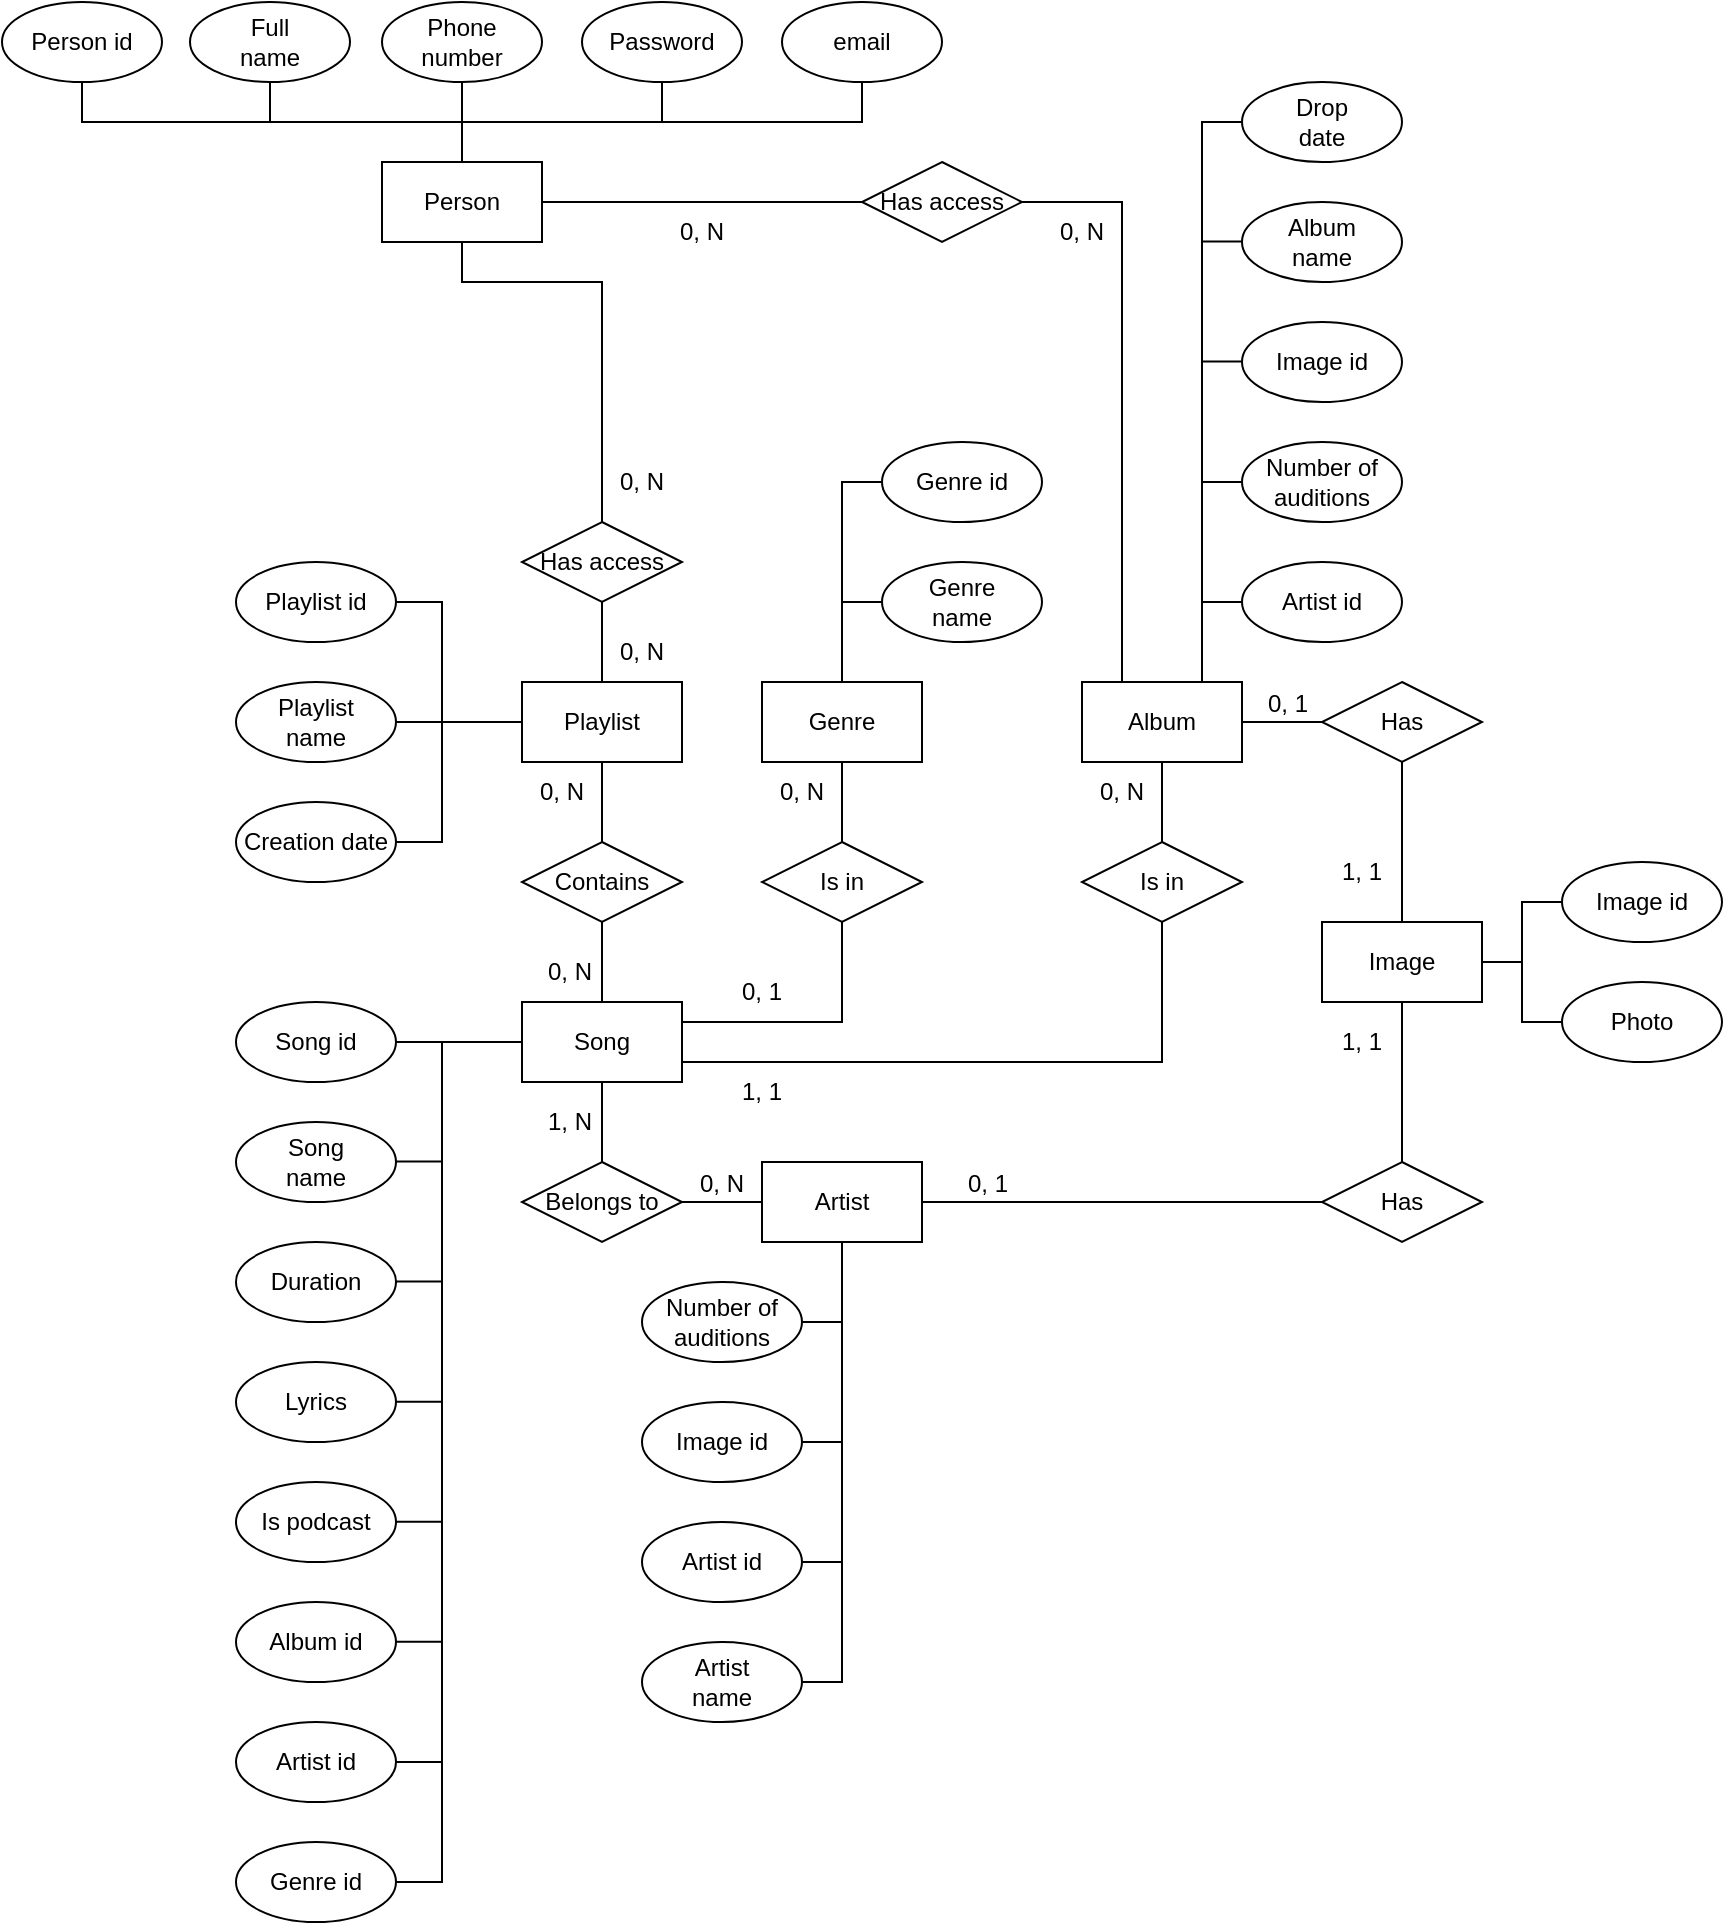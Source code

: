 <mxfile version="22.0.4" type="github">
  <diagram name="Страница — 1" id="9qEKDwKPV7qB_pQZ9DD6">
    <mxGraphModel dx="2062" dy="666" grid="1" gridSize="10" guides="1" tooltips="1" connect="1" arrows="1" fold="1" page="1" pageScale="1" pageWidth="827" pageHeight="1169" math="0" shadow="0">
      <root>
        <mxCell id="0" />
        <mxCell id="1" parent="0" />
        <mxCell id="Mvah9nxCd4XhdKy06r9K-1" value="Person" style="rounded=0;whiteSpace=wrap;html=1;" vertex="1" parent="1">
          <mxGeometry x="120" y="100" width="80" height="40" as="geometry" />
        </mxCell>
        <mxCell id="Mvah9nxCd4XhdKy06r9K-2" value="Person id" style="ellipse;whiteSpace=wrap;html=1;" vertex="1" parent="1">
          <mxGeometry x="-70" y="20" width="80" height="40" as="geometry" />
        </mxCell>
        <mxCell id="Mvah9nxCd4XhdKy06r9K-3" value="Full&lt;br&gt;name" style="ellipse;whiteSpace=wrap;html=1;" vertex="1" parent="1">
          <mxGeometry x="24" y="20" width="80" height="40" as="geometry" />
        </mxCell>
        <mxCell id="Mvah9nxCd4XhdKy06r9K-4" value="Phone number" style="ellipse;whiteSpace=wrap;html=1;" vertex="1" parent="1">
          <mxGeometry x="120" y="20" width="80" height="40" as="geometry" />
        </mxCell>
        <mxCell id="Mvah9nxCd4XhdKy06r9K-5" value="Password" style="ellipse;whiteSpace=wrap;html=1;" vertex="1" parent="1">
          <mxGeometry x="220" y="20" width="80" height="40" as="geometry" />
        </mxCell>
        <mxCell id="Mvah9nxCd4XhdKy06r9K-6" value="email" style="ellipse;whiteSpace=wrap;html=1;" vertex="1" parent="1">
          <mxGeometry x="320" y="20" width="80" height="40" as="geometry" />
        </mxCell>
        <mxCell id="Mvah9nxCd4XhdKy06r9K-7" value="" style="endArrow=none;html=1;rounded=0;entryX=0.5;entryY=1;entryDx=0;entryDy=0;exitX=0.5;exitY=0;exitDx=0;exitDy=0;" edge="1" parent="1" source="Mvah9nxCd4XhdKy06r9K-1" target="Mvah9nxCd4XhdKy06r9K-4">
          <mxGeometry width="50" height="50" relative="1" as="geometry">
            <mxPoint x="130" y="160" as="sourcePoint" />
            <mxPoint x="180" y="110" as="targetPoint" />
          </mxGeometry>
        </mxCell>
        <mxCell id="Mvah9nxCd4XhdKy06r9K-8" value="" style="endArrow=none;html=1;rounded=0;exitX=0.5;exitY=1;exitDx=0;exitDy=0;entryX=0.5;entryY=1;entryDx=0;entryDy=0;" edge="1" parent="1" source="Mvah9nxCd4XhdKy06r9K-2" target="Mvah9nxCd4XhdKy06r9K-6">
          <mxGeometry width="50" height="50" relative="1" as="geometry">
            <mxPoint x="130" y="160" as="sourcePoint" />
            <mxPoint x="180" y="110" as="targetPoint" />
            <Array as="points">
              <mxPoint x="-30" y="80" />
              <mxPoint x="360" y="80" />
            </Array>
          </mxGeometry>
        </mxCell>
        <mxCell id="Mvah9nxCd4XhdKy06r9K-9" value="" style="endArrow=none;html=1;rounded=0;entryX=0.5;entryY=1;entryDx=0;entryDy=0;" edge="1" parent="1" target="Mvah9nxCd4XhdKy06r9K-3">
          <mxGeometry width="50" height="50" relative="1" as="geometry">
            <mxPoint x="64" y="80" as="sourcePoint" />
            <mxPoint x="180" y="110" as="targetPoint" />
          </mxGeometry>
        </mxCell>
        <mxCell id="Mvah9nxCd4XhdKy06r9K-10" value="" style="endArrow=none;html=1;rounded=0;entryX=0.5;entryY=1;entryDx=0;entryDy=0;" edge="1" parent="1" target="Mvah9nxCd4XhdKy06r9K-5">
          <mxGeometry width="50" height="50" relative="1" as="geometry">
            <mxPoint x="260" y="80" as="sourcePoint" />
            <mxPoint x="220" y="60" as="targetPoint" />
          </mxGeometry>
        </mxCell>
        <mxCell id="Mvah9nxCd4XhdKy06r9K-13" value="Playlist" style="rounded=0;whiteSpace=wrap;html=1;" vertex="1" parent="1">
          <mxGeometry x="190" y="360" width="80" height="40" as="geometry" />
        </mxCell>
        <mxCell id="Mvah9nxCd4XhdKy06r9K-14" value="Contains" style="rhombus;whiteSpace=wrap;html=1;" vertex="1" parent="1">
          <mxGeometry x="190" y="440" width="80" height="40" as="geometry" />
        </mxCell>
        <mxCell id="Mvah9nxCd4XhdKy06r9K-15" value="" style="endArrow=none;html=1;rounded=0;entryX=0.5;entryY=1;entryDx=0;entryDy=0;exitX=0.5;exitY=0;exitDx=0;exitDy=0;" edge="1" parent="1" source="Mvah9nxCd4XhdKy06r9K-14" target="Mvah9nxCd4XhdKy06r9K-13">
          <mxGeometry width="50" height="50" relative="1" as="geometry">
            <mxPoint x="200" y="540" as="sourcePoint" />
            <mxPoint x="230" y="410" as="targetPoint" />
          </mxGeometry>
        </mxCell>
        <mxCell id="Mvah9nxCd4XhdKy06r9K-16" value="" style="endArrow=none;html=1;rounded=0;entryX=0.5;entryY=1;entryDx=0;entryDy=0;exitX=0.5;exitY=0;exitDx=0;exitDy=0;" edge="1" parent="1" source="Mvah9nxCd4XhdKy06r9K-23" target="Mvah9nxCd4XhdKy06r9K-14">
          <mxGeometry width="50" height="50" relative="1" as="geometry">
            <mxPoint x="200" y="500" as="sourcePoint" />
            <mxPoint x="250" y="490" as="targetPoint" />
          </mxGeometry>
        </mxCell>
        <mxCell id="Mvah9nxCd4XhdKy06r9K-18" value="Playlist&lt;br&gt;name" style="ellipse;whiteSpace=wrap;html=1;" vertex="1" parent="1">
          <mxGeometry x="47" y="360" width="80" height="40" as="geometry" />
        </mxCell>
        <mxCell id="Mvah9nxCd4XhdKy06r9K-19" value="Creation date" style="ellipse;whiteSpace=wrap;html=1;" vertex="1" parent="1">
          <mxGeometry x="47" y="420" width="80" height="40" as="geometry" />
        </mxCell>
        <mxCell id="Mvah9nxCd4XhdKy06r9K-20" value="" style="endArrow=none;html=1;rounded=0;entryX=1;entryY=0.5;entryDx=0;entryDy=0;exitX=1;exitY=0.5;exitDx=0;exitDy=0;" edge="1" parent="1" source="Mvah9nxCd4XhdKy06r9K-19">
          <mxGeometry width="50" height="50" relative="1" as="geometry">
            <mxPoint x="200" y="370" as="sourcePoint" />
            <mxPoint x="127.0" y="320" as="targetPoint" />
            <Array as="points">
              <mxPoint x="150" y="440" />
              <mxPoint x="150" y="320" />
            </Array>
          </mxGeometry>
        </mxCell>
        <mxCell id="Mvah9nxCd4XhdKy06r9K-21" value="" style="endArrow=none;html=1;rounded=0;exitX=1;exitY=0.5;exitDx=0;exitDy=0;entryX=0;entryY=0.5;entryDx=0;entryDy=0;" edge="1" parent="1" source="Mvah9nxCd4XhdKy06r9K-18" target="Mvah9nxCd4XhdKy06r9K-13">
          <mxGeometry width="50" height="50" relative="1" as="geometry">
            <mxPoint x="200" y="370" as="sourcePoint" />
            <mxPoint x="250" y="320" as="targetPoint" />
          </mxGeometry>
        </mxCell>
        <mxCell id="Mvah9nxCd4XhdKy06r9K-23" value="Song" style="rounded=0;whiteSpace=wrap;html=1;" vertex="1" parent="1">
          <mxGeometry x="190" y="520" width="80" height="40" as="geometry" />
        </mxCell>
        <mxCell id="Mvah9nxCd4XhdKy06r9K-24" value="Song id" style="ellipse;whiteSpace=wrap;html=1;" vertex="1" parent="1">
          <mxGeometry x="47" y="520" width="80" height="40" as="geometry" />
        </mxCell>
        <mxCell id="Mvah9nxCd4XhdKy06r9K-25" value="Song&lt;br&gt;name" style="ellipse;whiteSpace=wrap;html=1;" vertex="1" parent="1">
          <mxGeometry x="47" y="580" width="80" height="40" as="geometry" />
        </mxCell>
        <mxCell id="Mvah9nxCd4XhdKy06r9K-26" value="Duration" style="ellipse;whiteSpace=wrap;html=1;" vertex="1" parent="1">
          <mxGeometry x="47" y="640" width="80" height="40" as="geometry" />
        </mxCell>
        <mxCell id="Mvah9nxCd4XhdKy06r9K-27" value="Lyrics" style="ellipse;whiteSpace=wrap;html=1;" vertex="1" parent="1">
          <mxGeometry x="47" y="700" width="80" height="40" as="geometry" />
        </mxCell>
        <mxCell id="Mvah9nxCd4XhdKy06r9K-28" value="Is podcast" style="ellipse;whiteSpace=wrap;html=1;" vertex="1" parent="1">
          <mxGeometry x="47" y="760" width="80" height="40" as="geometry" />
        </mxCell>
        <mxCell id="Mvah9nxCd4XhdKy06r9K-29" value="Album id" style="ellipse;whiteSpace=wrap;html=1;" vertex="1" parent="1">
          <mxGeometry x="47" y="820" width="80" height="40" as="geometry" />
        </mxCell>
        <mxCell id="Mvah9nxCd4XhdKy06r9K-30" value="Artist id" style="ellipse;whiteSpace=wrap;html=1;" vertex="1" parent="1">
          <mxGeometry x="47" y="880" width="80" height="40" as="geometry" />
        </mxCell>
        <mxCell id="Mvah9nxCd4XhdKy06r9K-31" value="Genre id" style="ellipse;whiteSpace=wrap;html=1;" vertex="1" parent="1">
          <mxGeometry x="47" y="940" width="80" height="40" as="geometry" />
        </mxCell>
        <mxCell id="Mvah9nxCd4XhdKy06r9K-32" value="" style="endArrow=none;html=1;rounded=0;exitX=1;exitY=0.5;exitDx=0;exitDy=0;entryX=1;entryY=0.5;entryDx=0;entryDy=0;" edge="1" parent="1" source="Mvah9nxCd4XhdKy06r9K-24" target="Mvah9nxCd4XhdKy06r9K-31">
          <mxGeometry width="50" height="50" relative="1" as="geometry">
            <mxPoint x="200" y="710" as="sourcePoint" />
            <mxPoint x="250" y="660" as="targetPoint" />
            <Array as="points">
              <mxPoint x="150" y="540" />
              <mxPoint x="150" y="900" />
              <mxPoint x="150" y="960" />
            </Array>
          </mxGeometry>
        </mxCell>
        <mxCell id="Mvah9nxCd4XhdKy06r9K-33" value="" style="endArrow=none;html=1;rounded=0;exitX=1;exitY=0.5;exitDx=0;exitDy=0;" edge="1" parent="1" source="Mvah9nxCd4XhdKy06r9K-30">
          <mxGeometry width="50" height="50" relative="1" as="geometry">
            <mxPoint x="170" y="830" as="sourcePoint" />
            <mxPoint x="150" y="900" as="targetPoint" />
          </mxGeometry>
        </mxCell>
        <mxCell id="Mvah9nxCd4XhdKy06r9K-34" value="" style="endArrow=none;html=1;rounded=0;exitX=1;exitY=0.5;exitDx=0;exitDy=0;" edge="1" parent="1">
          <mxGeometry width="50" height="50" relative="1" as="geometry">
            <mxPoint x="127" y="839.82" as="sourcePoint" />
            <mxPoint x="150" y="839.82" as="targetPoint" />
          </mxGeometry>
        </mxCell>
        <mxCell id="Mvah9nxCd4XhdKy06r9K-35" value="" style="endArrow=none;html=1;rounded=0;exitX=1;exitY=0.5;exitDx=0;exitDy=0;" edge="1" parent="1">
          <mxGeometry width="50" height="50" relative="1" as="geometry">
            <mxPoint x="127" y="779.82" as="sourcePoint" />
            <mxPoint x="150" y="779.82" as="targetPoint" />
          </mxGeometry>
        </mxCell>
        <mxCell id="Mvah9nxCd4XhdKy06r9K-36" value="" style="endArrow=none;html=1;rounded=0;exitX=1;exitY=0.5;exitDx=0;exitDy=0;" edge="1" parent="1">
          <mxGeometry width="50" height="50" relative="1" as="geometry">
            <mxPoint x="127" y="719.91" as="sourcePoint" />
            <mxPoint x="150" y="719.91" as="targetPoint" />
          </mxGeometry>
        </mxCell>
        <mxCell id="Mvah9nxCd4XhdKy06r9K-37" value="" style="endArrow=none;html=1;rounded=0;exitX=1;exitY=0.5;exitDx=0;exitDy=0;" edge="1" parent="1">
          <mxGeometry width="50" height="50" relative="1" as="geometry">
            <mxPoint x="127" y="659.73" as="sourcePoint" />
            <mxPoint x="150" y="659.73" as="targetPoint" />
          </mxGeometry>
        </mxCell>
        <mxCell id="Mvah9nxCd4XhdKy06r9K-38" value="" style="endArrow=none;html=1;rounded=0;exitX=1;exitY=0.5;exitDx=0;exitDy=0;" edge="1" parent="1">
          <mxGeometry width="50" height="50" relative="1" as="geometry">
            <mxPoint x="127" y="599.73" as="sourcePoint" />
            <mxPoint x="150" y="599.73" as="targetPoint" />
          </mxGeometry>
        </mxCell>
        <mxCell id="Mvah9nxCd4XhdKy06r9K-39" value="" style="endArrow=none;html=1;rounded=0;exitX=1;exitY=0.5;exitDx=0;exitDy=0;entryX=0;entryY=0.5;entryDx=0;entryDy=0;" edge="1" parent="1" source="Mvah9nxCd4XhdKy06r9K-24" target="Mvah9nxCd4XhdKy06r9K-23">
          <mxGeometry width="50" height="50" relative="1" as="geometry">
            <mxPoint x="150" y="580" as="sourcePoint" />
            <mxPoint x="200" y="530" as="targetPoint" />
          </mxGeometry>
        </mxCell>
        <mxCell id="Mvah9nxCd4XhdKy06r9K-40" value="Has access" style="rhombus;whiteSpace=wrap;html=1;" vertex="1" parent="1">
          <mxGeometry x="190" y="280" width="80" height="40" as="geometry" />
        </mxCell>
        <mxCell id="Mvah9nxCd4XhdKy06r9K-41" value="" style="endArrow=none;html=1;rounded=0;entryX=0.5;entryY=1;entryDx=0;entryDy=0;exitX=0.5;exitY=0;exitDx=0;exitDy=0;" edge="1" parent="1" source="Mvah9nxCd4XhdKy06r9K-13" target="Mvah9nxCd4XhdKy06r9K-40">
          <mxGeometry width="50" height="50" relative="1" as="geometry">
            <mxPoint x="250" y="330" as="sourcePoint" />
            <mxPoint x="229.71" y="320" as="targetPoint" />
          </mxGeometry>
        </mxCell>
        <mxCell id="Mvah9nxCd4XhdKy06r9K-42" value="" style="endArrow=none;html=1;rounded=0;entryX=0.5;entryY=1;entryDx=0;entryDy=0;exitX=0.5;exitY=0;exitDx=0;exitDy=0;" edge="1" parent="1" source="Mvah9nxCd4XhdKy06r9K-40" target="Mvah9nxCd4XhdKy06r9K-1">
          <mxGeometry width="50" height="50" relative="1" as="geometry">
            <mxPoint x="240" y="370" as="sourcePoint" />
            <mxPoint x="240" y="330" as="targetPoint" />
            <Array as="points">
              <mxPoint x="230" y="160" />
              <mxPoint x="160" y="160" />
            </Array>
          </mxGeometry>
        </mxCell>
        <mxCell id="Mvah9nxCd4XhdKy06r9K-43" value="Is in" style="rhombus;whiteSpace=wrap;html=1;" vertex="1" parent="1">
          <mxGeometry x="310" y="440" width="80" height="40" as="geometry" />
        </mxCell>
        <mxCell id="Mvah9nxCd4XhdKy06r9K-44" value="" style="endArrow=none;html=1;rounded=0;exitX=1;exitY=0.25;exitDx=0;exitDy=0;entryX=0.5;entryY=1;entryDx=0;entryDy=0;" edge="1" parent="1" source="Mvah9nxCd4XhdKy06r9K-23" target="Mvah9nxCd4XhdKy06r9K-43">
          <mxGeometry width="50" height="50" relative="1" as="geometry">
            <mxPoint x="220" y="550" as="sourcePoint" />
            <mxPoint x="270" y="500" as="targetPoint" />
            <Array as="points">
              <mxPoint x="350" y="530" />
            </Array>
          </mxGeometry>
        </mxCell>
        <mxCell id="Mvah9nxCd4XhdKy06r9K-45" value="" style="endArrow=none;html=1;rounded=0;exitX=0.5;exitY=0;exitDx=0;exitDy=0;entryX=0.5;entryY=1;entryDx=0;entryDy=0;" edge="1" parent="1" source="Mvah9nxCd4XhdKy06r9K-43" target="Mvah9nxCd4XhdKy06r9K-54">
          <mxGeometry width="50" height="50" relative="1" as="geometry">
            <mxPoint x="400" y="490" as="sourcePoint" />
            <mxPoint x="410" y="440" as="targetPoint" />
          </mxGeometry>
        </mxCell>
        <mxCell id="Mvah9nxCd4XhdKy06r9K-49" value="Genre id" style="ellipse;whiteSpace=wrap;html=1;" vertex="1" parent="1">
          <mxGeometry x="370" y="240" width="80" height="40" as="geometry" />
        </mxCell>
        <mxCell id="Mvah9nxCd4XhdKy06r9K-50" value="Genre&lt;br&gt;name" style="ellipse;whiteSpace=wrap;html=1;" vertex="1" parent="1">
          <mxGeometry x="370" y="300" width="80" height="40" as="geometry" />
        </mxCell>
        <mxCell id="Mvah9nxCd4XhdKy06r9K-54" value="Genre" style="rounded=0;whiteSpace=wrap;html=1;" vertex="1" parent="1">
          <mxGeometry x="310" y="360" width="80" height="40" as="geometry" />
        </mxCell>
        <mxCell id="Mvah9nxCd4XhdKy06r9K-55" value="" style="endArrow=none;html=1;rounded=0;entryX=0;entryY=0.5;entryDx=0;entryDy=0;exitX=0.5;exitY=0;exitDx=0;exitDy=0;" edge="1" parent="1" source="Mvah9nxCd4XhdKy06r9K-54" target="Mvah9nxCd4XhdKy06r9K-49">
          <mxGeometry width="50" height="50" relative="1" as="geometry">
            <mxPoint x="300" y="370" as="sourcePoint" />
            <mxPoint x="350" y="320" as="targetPoint" />
            <Array as="points">
              <mxPoint x="350" y="260" />
            </Array>
          </mxGeometry>
        </mxCell>
        <mxCell id="Mvah9nxCd4XhdKy06r9K-56" value="" style="endArrow=none;html=1;rounded=0;entryX=0;entryY=0.5;entryDx=0;entryDy=0;" edge="1" parent="1" target="Mvah9nxCd4XhdKy06r9K-50">
          <mxGeometry width="50" height="50" relative="1" as="geometry">
            <mxPoint x="350" y="320" as="sourcePoint" />
            <mxPoint x="350" y="320" as="targetPoint" />
          </mxGeometry>
        </mxCell>
        <mxCell id="Mvah9nxCd4XhdKy06r9K-57" value="Belongs to" style="rhombus;whiteSpace=wrap;html=1;" vertex="1" parent="1">
          <mxGeometry x="190" y="600" width="80" height="40" as="geometry" />
        </mxCell>
        <mxCell id="Mvah9nxCd4XhdKy06r9K-58" value="" style="endArrow=none;html=1;rounded=0;entryX=0.5;entryY=1;entryDx=0;entryDy=0;exitX=0.5;exitY=0;exitDx=0;exitDy=0;" edge="1" parent="1" source="Mvah9nxCd4XhdKy06r9K-57" target="Mvah9nxCd4XhdKy06r9K-23">
          <mxGeometry width="50" height="50" relative="1" as="geometry">
            <mxPoint x="270" y="640" as="sourcePoint" />
            <mxPoint x="320" y="590" as="targetPoint" />
          </mxGeometry>
        </mxCell>
        <mxCell id="Mvah9nxCd4XhdKy06r9K-59" value="Artist" style="rounded=0;whiteSpace=wrap;html=1;" vertex="1" parent="1">
          <mxGeometry x="310" y="600" width="80" height="40" as="geometry" />
        </mxCell>
        <mxCell id="Mvah9nxCd4XhdKy06r9K-60" value="" style="endArrow=none;html=1;rounded=0;exitX=1;exitY=0.5;exitDx=0;exitDy=0;entryX=0;entryY=0.5;entryDx=0;entryDy=0;" edge="1" parent="1" source="Mvah9nxCd4XhdKy06r9K-57" target="Mvah9nxCd4XhdKy06r9K-59">
          <mxGeometry width="50" height="50" relative="1" as="geometry">
            <mxPoint x="280" y="550" as="sourcePoint" />
            <mxPoint x="320" y="550" as="targetPoint" />
          </mxGeometry>
        </mxCell>
        <mxCell id="Mvah9nxCd4XhdKy06r9K-61" value="Number of&lt;br&gt;auditions" style="ellipse;whiteSpace=wrap;html=1;" vertex="1" parent="1">
          <mxGeometry x="250" y="660" width="80" height="40" as="geometry" />
        </mxCell>
        <mxCell id="Mvah9nxCd4XhdKy06r9K-62" value="Image id" style="ellipse;whiteSpace=wrap;html=1;" vertex="1" parent="1">
          <mxGeometry x="250" y="720" width="80" height="40" as="geometry" />
        </mxCell>
        <mxCell id="Mvah9nxCd4XhdKy06r9K-63" value="Artist id" style="ellipse;whiteSpace=wrap;html=1;" vertex="1" parent="1">
          <mxGeometry x="250" y="780" width="80" height="40" as="geometry" />
        </mxCell>
        <mxCell id="Mvah9nxCd4XhdKy06r9K-64" value="Artist&lt;br&gt;name" style="ellipse;whiteSpace=wrap;html=1;" vertex="1" parent="1">
          <mxGeometry x="250" y="840" width="80" height="40" as="geometry" />
        </mxCell>
        <mxCell id="Mvah9nxCd4XhdKy06r9K-65" value="" style="endArrow=none;html=1;rounded=0;exitX=1;exitY=0.5;exitDx=0;exitDy=0;entryX=1;entryY=0.5;entryDx=0;entryDy=0;" edge="1" parent="1" source="Mvah9nxCd4XhdKy06r9K-64" target="Mvah9nxCd4XhdKy06r9K-61">
          <mxGeometry width="50" height="50" relative="1" as="geometry">
            <mxPoint x="310" y="740" as="sourcePoint" />
            <mxPoint x="360" y="690" as="targetPoint" />
            <Array as="points">
              <mxPoint x="350" y="860" />
              <mxPoint x="350" y="680" />
            </Array>
          </mxGeometry>
        </mxCell>
        <mxCell id="Mvah9nxCd4XhdKy06r9K-66" value="" style="endArrow=none;html=1;rounded=0;exitX=1;exitY=0.5;exitDx=0;exitDy=0;" edge="1" parent="1" source="Mvah9nxCd4XhdKy06r9K-62">
          <mxGeometry width="50" height="50" relative="1" as="geometry">
            <mxPoint x="310" y="740" as="sourcePoint" />
            <mxPoint x="350" y="740" as="targetPoint" />
          </mxGeometry>
        </mxCell>
        <mxCell id="Mvah9nxCd4XhdKy06r9K-67" value="" style="endArrow=none;html=1;rounded=0;exitX=1;exitY=0.5;exitDx=0;exitDy=0;" edge="1" parent="1" source="Mvah9nxCd4XhdKy06r9K-63">
          <mxGeometry width="50" height="50" relative="1" as="geometry">
            <mxPoint x="310" y="740" as="sourcePoint" />
            <mxPoint x="350" y="800" as="targetPoint" />
          </mxGeometry>
        </mxCell>
        <mxCell id="Mvah9nxCd4XhdKy06r9K-68" value="" style="endArrow=none;html=1;rounded=0;entryX=0.5;entryY=1;entryDx=0;entryDy=0;" edge="1" parent="1" target="Mvah9nxCd4XhdKy06r9K-59">
          <mxGeometry width="50" height="50" relative="1" as="geometry">
            <mxPoint x="350" y="690" as="sourcePoint" />
            <mxPoint x="360" y="690" as="targetPoint" />
          </mxGeometry>
        </mxCell>
        <mxCell id="Mvah9nxCd4XhdKy06r9K-70" value="" style="endArrow=none;html=1;rounded=0;exitX=1;exitY=0.75;exitDx=0;exitDy=0;entryX=0.5;entryY=1;entryDx=0;entryDy=0;" edge="1" parent="1" source="Mvah9nxCd4XhdKy06r9K-23" target="Mvah9nxCd4XhdKy06r9K-71">
          <mxGeometry width="50" height="50" relative="1" as="geometry">
            <mxPoint x="410" y="470" as="sourcePoint" />
            <mxPoint x="510" y="480" as="targetPoint" />
            <Array as="points">
              <mxPoint x="510" y="550" />
            </Array>
          </mxGeometry>
        </mxCell>
        <mxCell id="Mvah9nxCd4XhdKy06r9K-71" value="Is in" style="rhombus;whiteSpace=wrap;html=1;" vertex="1" parent="1">
          <mxGeometry x="470" y="440" width="80" height="40" as="geometry" />
        </mxCell>
        <mxCell id="Mvah9nxCd4XhdKy06r9K-72" value="Album" style="rounded=0;whiteSpace=wrap;html=1;" vertex="1" parent="1">
          <mxGeometry x="470" y="360" width="80" height="40" as="geometry" />
        </mxCell>
        <mxCell id="Mvah9nxCd4XhdKy06r9K-73" value="" style="endArrow=none;html=1;rounded=0;entryX=0.5;entryY=1;entryDx=0;entryDy=0;exitX=0.5;exitY=0;exitDx=0;exitDy=0;" edge="1" parent="1" source="Mvah9nxCd4XhdKy06r9K-71" target="Mvah9nxCd4XhdKy06r9K-72">
          <mxGeometry width="50" height="50" relative="1" as="geometry">
            <mxPoint x="410" y="420" as="sourcePoint" />
            <mxPoint x="460" y="370" as="targetPoint" />
          </mxGeometry>
        </mxCell>
        <mxCell id="Mvah9nxCd4XhdKy06r9K-75" value="Album&lt;br&gt;name" style="ellipse;whiteSpace=wrap;html=1;" vertex="1" parent="1">
          <mxGeometry x="550" y="120" width="80" height="40" as="geometry" />
        </mxCell>
        <mxCell id="Mvah9nxCd4XhdKy06r9K-76" value="Image id" style="ellipse;whiteSpace=wrap;html=1;" vertex="1" parent="1">
          <mxGeometry x="550" y="180" width="80" height="40" as="geometry" />
        </mxCell>
        <mxCell id="Mvah9nxCd4XhdKy06r9K-78" value="Artist id" style="ellipse;whiteSpace=wrap;html=1;" vertex="1" parent="1">
          <mxGeometry x="550" y="300" width="80" height="40" as="geometry" />
        </mxCell>
        <mxCell id="Mvah9nxCd4XhdKy06r9K-79" value="" style="endArrow=none;html=1;rounded=0;exitX=0;exitY=0.5;exitDx=0;exitDy=0;" edge="1" parent="1" source="Mvah9nxCd4XhdKy06r9K-78">
          <mxGeometry width="50" height="50" relative="1" as="geometry">
            <mxPoint x="480" y="280" as="sourcePoint" />
            <mxPoint x="530" y="170" as="targetPoint" />
            <Array as="points">
              <mxPoint x="530" y="320" />
              <mxPoint x="530" y="140" />
            </Array>
          </mxGeometry>
        </mxCell>
        <mxCell id="Mvah9nxCd4XhdKy06r9K-80" value="" style="endArrow=none;html=1;rounded=0;exitX=0.75;exitY=0;exitDx=0;exitDy=0;" edge="1" parent="1" source="Mvah9nxCd4XhdKy06r9K-72">
          <mxGeometry width="50" height="50" relative="1" as="geometry">
            <mxPoint x="460" y="280" as="sourcePoint" />
            <mxPoint x="530" y="230" as="targetPoint" />
          </mxGeometry>
        </mxCell>
        <mxCell id="Mvah9nxCd4XhdKy06r9K-81" value="" style="endArrow=none;html=1;rounded=0;entryX=0;entryY=0.5;entryDx=0;entryDy=0;" edge="1" parent="1">
          <mxGeometry width="50" height="50" relative="1" as="geometry">
            <mxPoint x="530" y="260" as="sourcePoint" />
            <mxPoint x="550" y="260" as="targetPoint" />
          </mxGeometry>
        </mxCell>
        <mxCell id="Mvah9nxCd4XhdKy06r9K-82" value="" style="endArrow=none;html=1;rounded=0;entryX=0;entryY=0.5;entryDx=0;entryDy=0;" edge="1" parent="1">
          <mxGeometry width="50" height="50" relative="1" as="geometry">
            <mxPoint x="530" y="199.81" as="sourcePoint" />
            <mxPoint x="550" y="199.81" as="targetPoint" />
          </mxGeometry>
        </mxCell>
        <mxCell id="Mvah9nxCd4XhdKy06r9K-83" value="" style="endArrow=none;html=1;rounded=0;entryX=0;entryY=0.5;entryDx=0;entryDy=0;" edge="1" parent="1">
          <mxGeometry width="50" height="50" relative="1" as="geometry">
            <mxPoint x="530" y="139.81" as="sourcePoint" />
            <mxPoint x="550" y="139.81" as="targetPoint" />
          </mxGeometry>
        </mxCell>
        <mxCell id="Mvah9nxCd4XhdKy06r9K-84" value="Has" style="rhombus;whiteSpace=wrap;html=1;" vertex="1" parent="1">
          <mxGeometry x="590" y="600" width="80" height="40" as="geometry" />
        </mxCell>
        <mxCell id="Mvah9nxCd4XhdKy06r9K-85" value="" style="endArrow=none;html=1;rounded=0;exitX=1;exitY=0.5;exitDx=0;exitDy=0;entryX=0;entryY=0.5;entryDx=0;entryDy=0;" edge="1" parent="1" source="Mvah9nxCd4XhdKy06r9K-59" target="Mvah9nxCd4XhdKy06r9K-84">
          <mxGeometry width="50" height="50" relative="1" as="geometry">
            <mxPoint x="440" y="520" as="sourcePoint" />
            <mxPoint x="490" y="470" as="targetPoint" />
          </mxGeometry>
        </mxCell>
        <mxCell id="Mvah9nxCd4XhdKy06r9K-86" value="Has" style="rhombus;whiteSpace=wrap;html=1;" vertex="1" parent="1">
          <mxGeometry x="590" y="360" width="80" height="40" as="geometry" />
        </mxCell>
        <mxCell id="Mvah9nxCd4XhdKy06r9K-87" value="" style="endArrow=none;html=1;rounded=0;entryX=0;entryY=0.5;entryDx=0;entryDy=0;exitX=1;exitY=0.5;exitDx=0;exitDy=0;" edge="1" parent="1" source="Mvah9nxCd4XhdKy06r9K-72" target="Mvah9nxCd4XhdKy06r9K-86">
          <mxGeometry width="50" height="50" relative="1" as="geometry">
            <mxPoint x="460" y="460" as="sourcePoint" />
            <mxPoint x="510" y="410" as="targetPoint" />
          </mxGeometry>
        </mxCell>
        <mxCell id="Mvah9nxCd4XhdKy06r9K-88" value="Playlist id" style="ellipse;whiteSpace=wrap;html=1;" vertex="1" parent="1">
          <mxGeometry x="47" y="300" width="80" height="40" as="geometry" />
        </mxCell>
        <mxCell id="Mvah9nxCd4XhdKy06r9K-89" value="Image" style="rounded=0;whiteSpace=wrap;html=1;" vertex="1" parent="1">
          <mxGeometry x="590" y="480" width="80" height="40" as="geometry" />
        </mxCell>
        <mxCell id="Mvah9nxCd4XhdKy06r9K-91" value="Number of&lt;br&gt;auditions" style="ellipse;whiteSpace=wrap;html=1;" vertex="1" parent="1">
          <mxGeometry x="550" y="240" width="80" height="40" as="geometry" />
        </mxCell>
        <mxCell id="Mvah9nxCd4XhdKy06r9K-92" value="" style="endArrow=none;html=1;rounded=0;entryX=0.5;entryY=1;entryDx=0;entryDy=0;exitX=0.5;exitY=0;exitDx=0;exitDy=0;" edge="1" parent="1" source="Mvah9nxCd4XhdKy06r9K-89" target="Mvah9nxCd4XhdKy06r9K-86">
          <mxGeometry width="50" height="50" relative="1" as="geometry">
            <mxPoint x="380" y="570" as="sourcePoint" />
            <mxPoint x="430" y="520" as="targetPoint" />
          </mxGeometry>
        </mxCell>
        <mxCell id="Mvah9nxCd4XhdKy06r9K-93" value="" style="endArrow=none;html=1;rounded=0;entryX=0.5;entryY=1;entryDx=0;entryDy=0;exitX=0.5;exitY=0;exitDx=0;exitDy=0;" edge="1" parent="1" source="Mvah9nxCd4XhdKy06r9K-84" target="Mvah9nxCd4XhdKy06r9K-89">
          <mxGeometry width="50" height="50" relative="1" as="geometry">
            <mxPoint x="380" y="570" as="sourcePoint" />
            <mxPoint x="430" y="520" as="targetPoint" />
          </mxGeometry>
        </mxCell>
        <mxCell id="Mvah9nxCd4XhdKy06r9K-94" value="Image id" style="ellipse;whiteSpace=wrap;html=1;" vertex="1" parent="1">
          <mxGeometry x="710" y="450" width="80" height="40" as="geometry" />
        </mxCell>
        <mxCell id="Mvah9nxCd4XhdKy06r9K-95" value="Photo" style="ellipse;whiteSpace=wrap;html=1;" vertex="1" parent="1">
          <mxGeometry x="710" y="510" width="80" height="40" as="geometry" />
        </mxCell>
        <mxCell id="Mvah9nxCd4XhdKy06r9K-96" value="" style="endArrow=none;html=1;rounded=0;entryX=0;entryY=0.5;entryDx=0;entryDy=0;exitX=0;exitY=0.5;exitDx=0;exitDy=0;" edge="1" parent="1" source="Mvah9nxCd4XhdKy06r9K-95" target="Mvah9nxCd4XhdKy06r9K-94">
          <mxGeometry width="50" height="50" relative="1" as="geometry">
            <mxPoint x="650" y="540" as="sourcePoint" />
            <mxPoint x="700" y="490" as="targetPoint" />
            <Array as="points">
              <mxPoint x="690" y="530" />
              <mxPoint x="690" y="470" />
            </Array>
          </mxGeometry>
        </mxCell>
        <mxCell id="Mvah9nxCd4XhdKy06r9K-97" value="" style="endArrow=none;html=1;rounded=0;exitX=1;exitY=0.5;exitDx=0;exitDy=0;" edge="1" parent="1" source="Mvah9nxCd4XhdKy06r9K-89">
          <mxGeometry width="50" height="50" relative="1" as="geometry">
            <mxPoint x="650" y="540" as="sourcePoint" />
            <mxPoint x="690" y="500" as="targetPoint" />
          </mxGeometry>
        </mxCell>
        <mxCell id="Mvah9nxCd4XhdKy06r9K-98" value="0, N" style="text;html=1;strokeColor=none;fillColor=none;align=center;verticalAlign=middle;whiteSpace=wrap;rounded=0;" vertex="1" parent="1">
          <mxGeometry x="220" y="245" width="60" height="30" as="geometry" />
        </mxCell>
        <mxCell id="Mvah9nxCd4XhdKy06r9K-106" value="0, N" style="text;html=1;strokeColor=none;fillColor=none;align=center;verticalAlign=middle;whiteSpace=wrap;rounded=0;" vertex="1" parent="1">
          <mxGeometry x="220" y="330" width="60" height="30" as="geometry" />
        </mxCell>
        <mxCell id="Mvah9nxCd4XhdKy06r9K-107" value="Has access" style="rhombus;whiteSpace=wrap;html=1;" vertex="1" parent="1">
          <mxGeometry x="360" y="100" width="80" height="40" as="geometry" />
        </mxCell>
        <mxCell id="Mvah9nxCd4XhdKy06r9K-108" value="" style="endArrow=none;html=1;rounded=0;exitX=1;exitY=0.5;exitDx=0;exitDy=0;entryX=0;entryY=0.5;entryDx=0;entryDy=0;" edge="1" parent="1" source="Mvah9nxCd4XhdKy06r9K-1" target="Mvah9nxCd4XhdKy06r9K-107">
          <mxGeometry width="50" height="50" relative="1" as="geometry">
            <mxPoint x="300" y="150" as="sourcePoint" />
            <mxPoint x="350" y="100" as="targetPoint" />
          </mxGeometry>
        </mxCell>
        <mxCell id="Mvah9nxCd4XhdKy06r9K-109" value="" style="endArrow=none;html=1;rounded=0;entryX=1;entryY=0.5;entryDx=0;entryDy=0;exitX=0.25;exitY=0;exitDx=0;exitDy=0;" edge="1" parent="1" source="Mvah9nxCd4XhdKy06r9K-72" target="Mvah9nxCd4XhdKy06r9K-107">
          <mxGeometry width="50" height="50" relative="1" as="geometry">
            <mxPoint x="440" y="220" as="sourcePoint" />
            <mxPoint x="490" y="170" as="targetPoint" />
            <Array as="points">
              <mxPoint x="490" y="120" />
            </Array>
          </mxGeometry>
        </mxCell>
        <mxCell id="Mvah9nxCd4XhdKy06r9K-111" value="0, N" style="text;html=1;strokeColor=none;fillColor=none;align=center;verticalAlign=middle;whiteSpace=wrap;rounded=0;" vertex="1" parent="1">
          <mxGeometry x="250" y="120" width="60" height="30" as="geometry" />
        </mxCell>
        <mxCell id="Mvah9nxCd4XhdKy06r9K-112" value="0, N" style="text;html=1;strokeColor=none;fillColor=none;align=center;verticalAlign=middle;whiteSpace=wrap;rounded=0;" vertex="1" parent="1">
          <mxGeometry x="440" y="120" width="60" height="30" as="geometry" />
        </mxCell>
        <mxCell id="Mvah9nxCd4XhdKy06r9K-113" value="0, N" style="text;html=1;strokeColor=none;fillColor=none;align=center;verticalAlign=middle;whiteSpace=wrap;rounded=0;" vertex="1" parent="1">
          <mxGeometry x="180" y="400" width="60" height="30" as="geometry" />
        </mxCell>
        <mxCell id="Mvah9nxCd4XhdKy06r9K-114" value="0, N" style="text;html=1;strokeColor=none;fillColor=none;align=center;verticalAlign=middle;whiteSpace=wrap;rounded=0;" vertex="1" parent="1">
          <mxGeometry x="184" y="490" width="60" height="30" as="geometry" />
        </mxCell>
        <mxCell id="Mvah9nxCd4XhdKy06r9K-115" value="0, 1" style="text;html=1;strokeColor=none;fillColor=none;align=center;verticalAlign=middle;whiteSpace=wrap;rounded=0;" vertex="1" parent="1">
          <mxGeometry x="280" y="500" width="60" height="30" as="geometry" />
        </mxCell>
        <mxCell id="Mvah9nxCd4XhdKy06r9K-116" value="0, N" style="text;html=1;strokeColor=none;fillColor=none;align=center;verticalAlign=middle;whiteSpace=wrap;rounded=0;" vertex="1" parent="1">
          <mxGeometry x="300" y="400" width="60" height="30" as="geometry" />
        </mxCell>
        <mxCell id="Mvah9nxCd4XhdKy06r9K-117" value="1, N" style="text;html=1;strokeColor=none;fillColor=none;align=center;verticalAlign=middle;whiteSpace=wrap;rounded=0;" vertex="1" parent="1">
          <mxGeometry x="184" y="565" width="60" height="30" as="geometry" />
        </mxCell>
        <mxCell id="Mvah9nxCd4XhdKy06r9K-118" value="0, N" style="text;html=1;strokeColor=none;fillColor=none;align=center;verticalAlign=middle;whiteSpace=wrap;rounded=0;" vertex="1" parent="1">
          <mxGeometry x="260" y="596" width="60" height="30" as="geometry" />
        </mxCell>
        <mxCell id="Mvah9nxCd4XhdKy06r9K-119" value="0, 1" style="text;html=1;strokeColor=none;fillColor=none;align=center;verticalAlign=middle;whiteSpace=wrap;rounded=0;" vertex="1" parent="1">
          <mxGeometry x="393" y="596" width="60" height="30" as="geometry" />
        </mxCell>
        <mxCell id="Mvah9nxCd4XhdKy06r9K-120" value="1, 1" style="text;html=1;strokeColor=none;fillColor=none;align=center;verticalAlign=middle;whiteSpace=wrap;rounded=0;" vertex="1" parent="1">
          <mxGeometry x="580" y="525" width="60" height="30" as="geometry" />
        </mxCell>
        <mxCell id="Mvah9nxCd4XhdKy06r9K-121" value="1, 1" style="text;html=1;strokeColor=none;fillColor=none;align=center;verticalAlign=middle;whiteSpace=wrap;rounded=0;" vertex="1" parent="1">
          <mxGeometry x="580" y="440" width="60" height="30" as="geometry" />
        </mxCell>
        <mxCell id="Mvah9nxCd4XhdKy06r9K-122" value="0, 1" style="text;html=1;strokeColor=none;fillColor=none;align=center;verticalAlign=middle;whiteSpace=wrap;rounded=0;" vertex="1" parent="1">
          <mxGeometry x="543" y="356" width="60" height="30" as="geometry" />
        </mxCell>
        <mxCell id="Mvah9nxCd4XhdKy06r9K-123" value="1, 1" style="text;html=1;strokeColor=none;fillColor=none;align=center;verticalAlign=middle;whiteSpace=wrap;rounded=0;" vertex="1" parent="1">
          <mxGeometry x="280" y="550" width="60" height="30" as="geometry" />
        </mxCell>
        <mxCell id="Mvah9nxCd4XhdKy06r9K-124" value="0, N" style="text;html=1;strokeColor=none;fillColor=none;align=center;verticalAlign=middle;whiteSpace=wrap;rounded=0;" vertex="1" parent="1">
          <mxGeometry x="460" y="400" width="60" height="30" as="geometry" />
        </mxCell>
        <mxCell id="Mvah9nxCd4XhdKy06r9K-125" value="Drop&lt;br&gt;date" style="ellipse;whiteSpace=wrap;html=1;" vertex="1" parent="1">
          <mxGeometry x="550" y="60" width="80" height="40" as="geometry" />
        </mxCell>
        <mxCell id="Mvah9nxCd4XhdKy06r9K-126" value="" style="endArrow=none;html=1;rounded=0;entryX=0;entryY=0.5;entryDx=0;entryDy=0;" edge="1" parent="1" target="Mvah9nxCd4XhdKy06r9K-125">
          <mxGeometry width="50" height="50" relative="1" as="geometry">
            <mxPoint x="530" y="140" as="sourcePoint" />
            <mxPoint x="640" y="170" as="targetPoint" />
            <Array as="points">
              <mxPoint x="530" y="80" />
            </Array>
          </mxGeometry>
        </mxCell>
      </root>
    </mxGraphModel>
  </diagram>
</mxfile>
